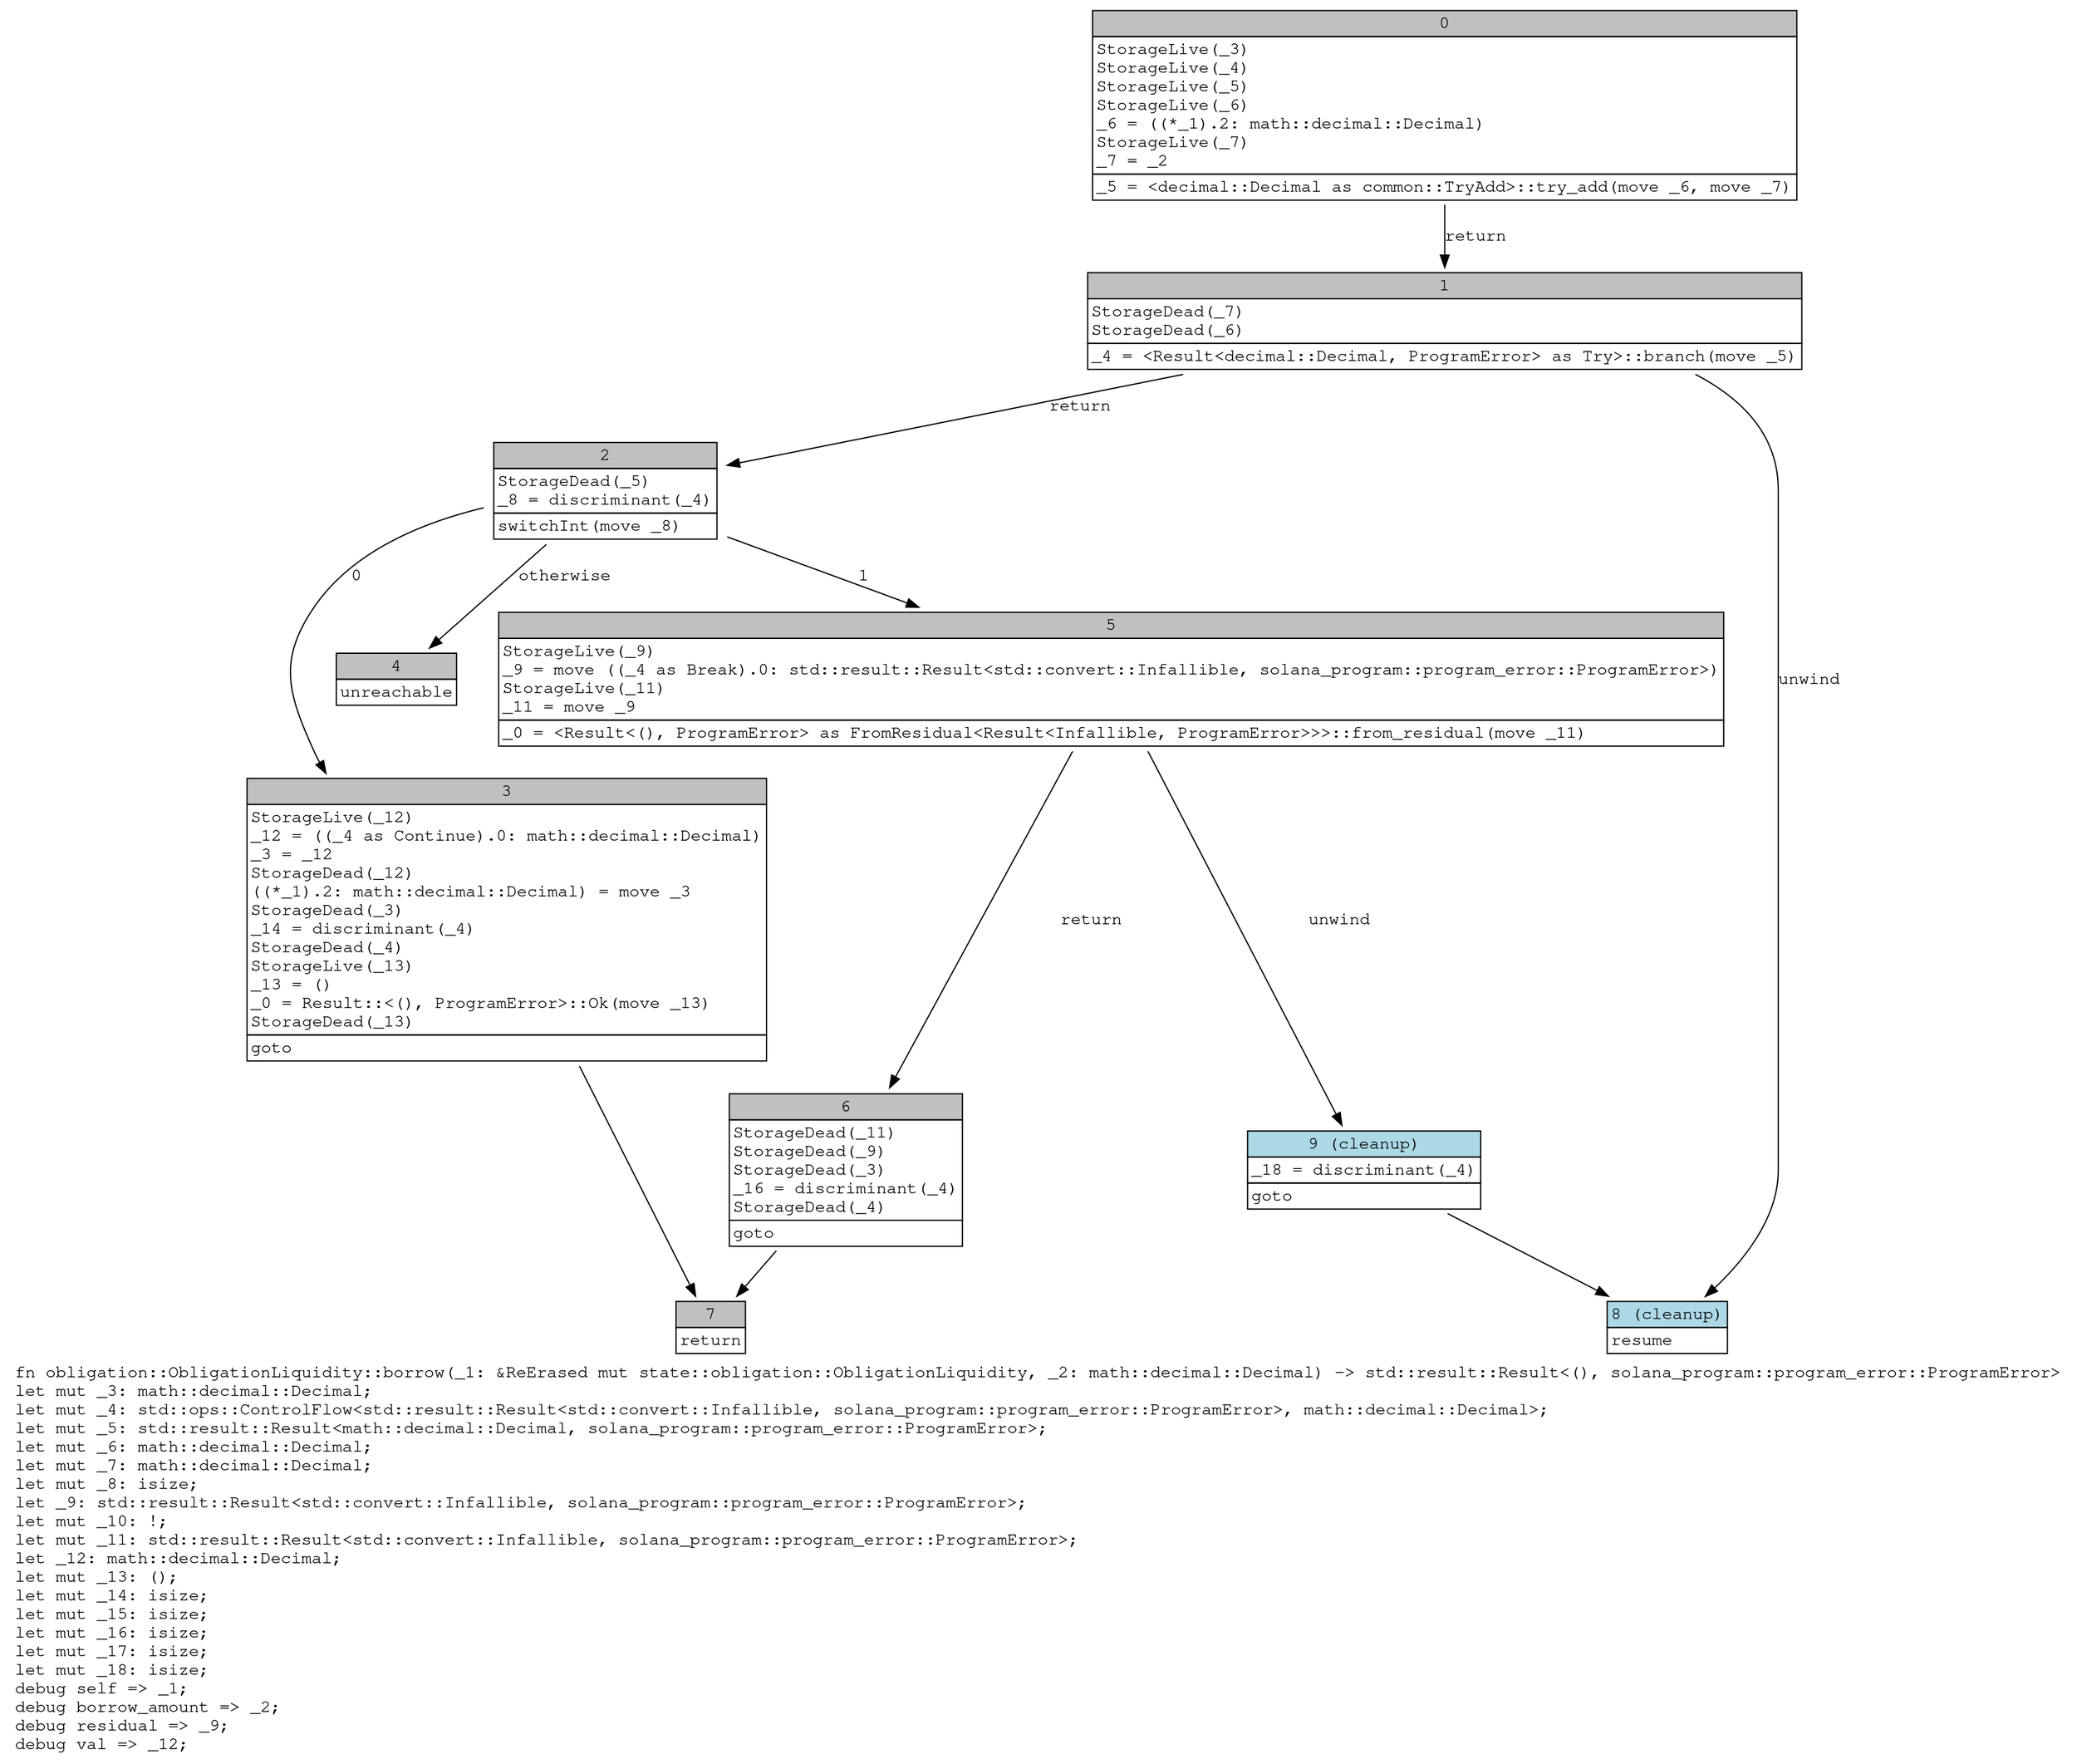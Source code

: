 digraph Mir_0_355 {
    graph [fontname="Courier, monospace"];
    node [fontname="Courier, monospace"];
    edge [fontname="Courier, monospace"];
    label=<fn obligation::ObligationLiquidity::borrow(_1: &amp;ReErased mut state::obligation::ObligationLiquidity, _2: math::decimal::Decimal) -&gt; std::result::Result&lt;(), solana_program::program_error::ProgramError&gt;<br align="left"/>let mut _3: math::decimal::Decimal;<br align="left"/>let mut _4: std::ops::ControlFlow&lt;std::result::Result&lt;std::convert::Infallible, solana_program::program_error::ProgramError&gt;, math::decimal::Decimal&gt;;<br align="left"/>let mut _5: std::result::Result&lt;math::decimal::Decimal, solana_program::program_error::ProgramError&gt;;<br align="left"/>let mut _6: math::decimal::Decimal;<br align="left"/>let mut _7: math::decimal::Decimal;<br align="left"/>let mut _8: isize;<br align="left"/>let _9: std::result::Result&lt;std::convert::Infallible, solana_program::program_error::ProgramError&gt;;<br align="left"/>let mut _10: !;<br align="left"/>let mut _11: std::result::Result&lt;std::convert::Infallible, solana_program::program_error::ProgramError&gt;;<br align="left"/>let _12: math::decimal::Decimal;<br align="left"/>let mut _13: ();<br align="left"/>let mut _14: isize;<br align="left"/>let mut _15: isize;<br align="left"/>let mut _16: isize;<br align="left"/>let mut _17: isize;<br align="left"/>let mut _18: isize;<br align="left"/>debug self =&gt; _1;<br align="left"/>debug borrow_amount =&gt; _2;<br align="left"/>debug residual =&gt; _9;<br align="left"/>debug val =&gt; _12;<br align="left"/>>;
    bb0__0_355 [shape="none", label=<<table border="0" cellborder="1" cellspacing="0"><tr><td bgcolor="gray" align="center" colspan="1">0</td></tr><tr><td align="left" balign="left">StorageLive(_3)<br/>StorageLive(_4)<br/>StorageLive(_5)<br/>StorageLive(_6)<br/>_6 = ((*_1).2: math::decimal::Decimal)<br/>StorageLive(_7)<br/>_7 = _2<br/></td></tr><tr><td align="left">_5 = &lt;decimal::Decimal as common::TryAdd&gt;::try_add(move _6, move _7)</td></tr></table>>];
    bb1__0_355 [shape="none", label=<<table border="0" cellborder="1" cellspacing="0"><tr><td bgcolor="gray" align="center" colspan="1">1</td></tr><tr><td align="left" balign="left">StorageDead(_7)<br/>StorageDead(_6)<br/></td></tr><tr><td align="left">_4 = &lt;Result&lt;decimal::Decimal, ProgramError&gt; as Try&gt;::branch(move _5)</td></tr></table>>];
    bb2__0_355 [shape="none", label=<<table border="0" cellborder="1" cellspacing="0"><tr><td bgcolor="gray" align="center" colspan="1">2</td></tr><tr><td align="left" balign="left">StorageDead(_5)<br/>_8 = discriminant(_4)<br/></td></tr><tr><td align="left">switchInt(move _8)</td></tr></table>>];
    bb3__0_355 [shape="none", label=<<table border="0" cellborder="1" cellspacing="0"><tr><td bgcolor="gray" align="center" colspan="1">3</td></tr><tr><td align="left" balign="left">StorageLive(_12)<br/>_12 = ((_4 as Continue).0: math::decimal::Decimal)<br/>_3 = _12<br/>StorageDead(_12)<br/>((*_1).2: math::decimal::Decimal) = move _3<br/>StorageDead(_3)<br/>_14 = discriminant(_4)<br/>StorageDead(_4)<br/>StorageLive(_13)<br/>_13 = ()<br/>_0 = Result::&lt;(), ProgramError&gt;::Ok(move _13)<br/>StorageDead(_13)<br/></td></tr><tr><td align="left">goto</td></tr></table>>];
    bb4__0_355 [shape="none", label=<<table border="0" cellborder="1" cellspacing="0"><tr><td bgcolor="gray" align="center" colspan="1">4</td></tr><tr><td align="left">unreachable</td></tr></table>>];
    bb5__0_355 [shape="none", label=<<table border="0" cellborder="1" cellspacing="0"><tr><td bgcolor="gray" align="center" colspan="1">5</td></tr><tr><td align="left" balign="left">StorageLive(_9)<br/>_9 = move ((_4 as Break).0: std::result::Result&lt;std::convert::Infallible, solana_program::program_error::ProgramError&gt;)<br/>StorageLive(_11)<br/>_11 = move _9<br/></td></tr><tr><td align="left">_0 = &lt;Result&lt;(), ProgramError&gt; as FromResidual&lt;Result&lt;Infallible, ProgramError&gt;&gt;&gt;::from_residual(move _11)</td></tr></table>>];
    bb6__0_355 [shape="none", label=<<table border="0" cellborder="1" cellspacing="0"><tr><td bgcolor="gray" align="center" colspan="1">6</td></tr><tr><td align="left" balign="left">StorageDead(_11)<br/>StorageDead(_9)<br/>StorageDead(_3)<br/>_16 = discriminant(_4)<br/>StorageDead(_4)<br/></td></tr><tr><td align="left">goto</td></tr></table>>];
    bb7__0_355 [shape="none", label=<<table border="0" cellborder="1" cellspacing="0"><tr><td bgcolor="gray" align="center" colspan="1">7</td></tr><tr><td align="left">return</td></tr></table>>];
    bb8__0_355 [shape="none", label=<<table border="0" cellborder="1" cellspacing="0"><tr><td bgcolor="lightblue" align="center" colspan="1">8 (cleanup)</td></tr><tr><td align="left">resume</td></tr></table>>];
    bb9__0_355 [shape="none", label=<<table border="0" cellborder="1" cellspacing="0"><tr><td bgcolor="lightblue" align="center" colspan="1">9 (cleanup)</td></tr><tr><td align="left" balign="left">_18 = discriminant(_4)<br/></td></tr><tr><td align="left">goto</td></tr></table>>];
    bb0__0_355 -> bb1__0_355 [label="return"];
    bb1__0_355 -> bb2__0_355 [label="return"];
    bb1__0_355 -> bb8__0_355 [label="unwind"];
    bb2__0_355 -> bb3__0_355 [label="0"];
    bb2__0_355 -> bb5__0_355 [label="1"];
    bb2__0_355 -> bb4__0_355 [label="otherwise"];
    bb3__0_355 -> bb7__0_355 [label=""];
    bb5__0_355 -> bb6__0_355 [label="return"];
    bb5__0_355 -> bb9__0_355 [label="unwind"];
    bb6__0_355 -> bb7__0_355 [label=""];
    bb9__0_355 -> bb8__0_355 [label=""];
}
